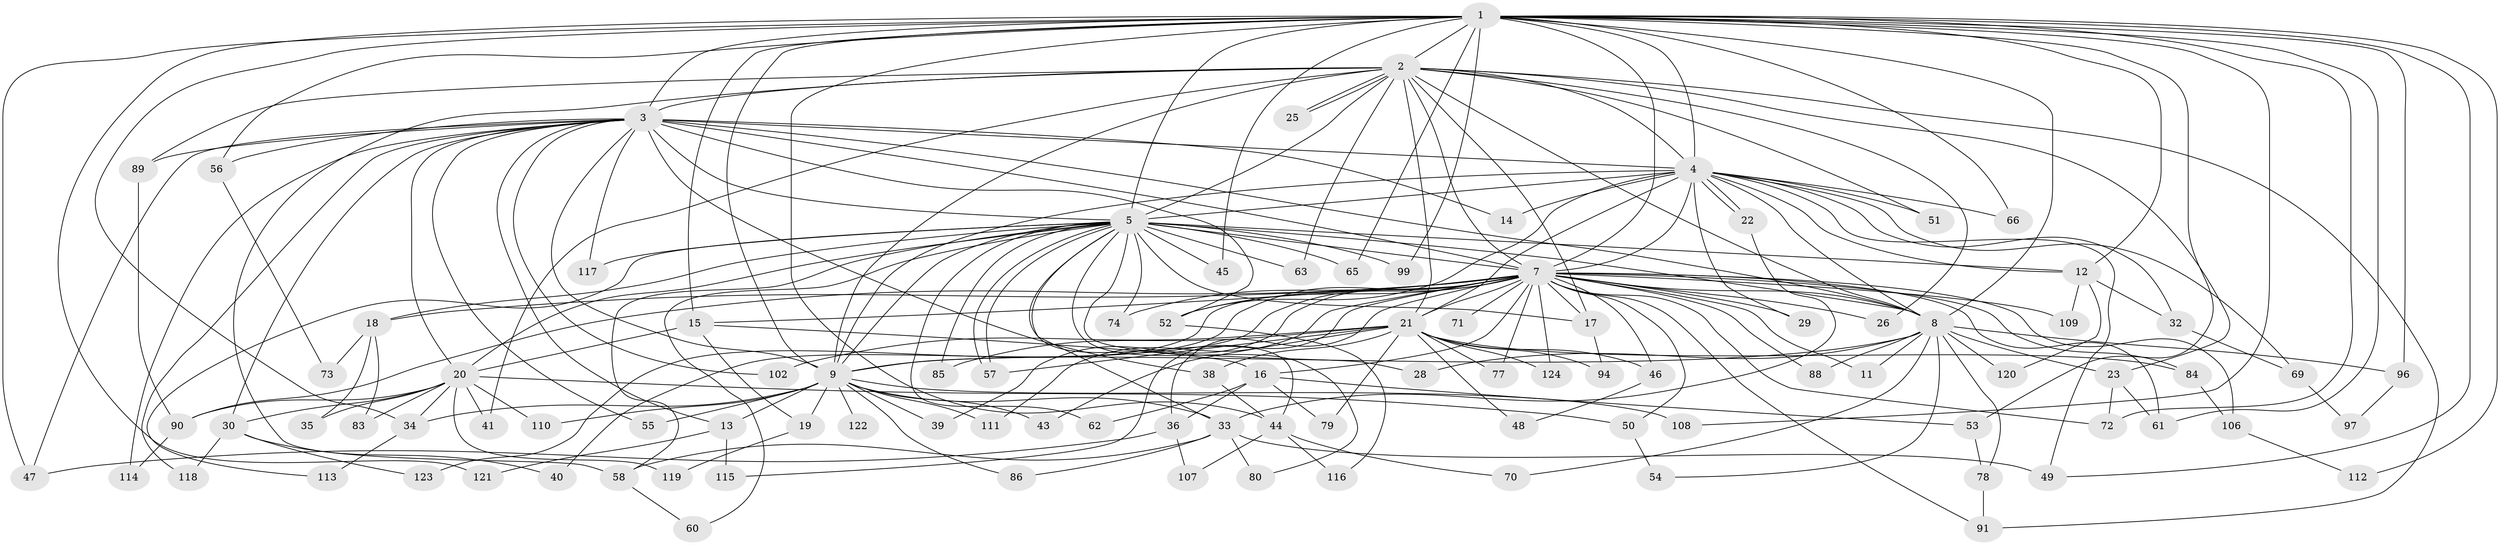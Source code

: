 // original degree distribution, {28: 0.008064516129032258, 21: 0.008064516129032258, 19: 0.016129032258064516, 22: 0.008064516129032258, 32: 0.008064516129032258, 14: 0.008064516129032258, 23: 0.016129032258064516, 27: 0.008064516129032258, 2: 0.5483870967741935, 6: 0.016129032258064516, 4: 0.056451612903225805, 5: 0.06451612903225806, 3: 0.21774193548387097, 9: 0.008064516129032258, 12: 0.008064516129032258}
// Generated by graph-tools (version 1.1) at 2025/11/02/27/25 16:11:03]
// undirected, 99 vertices, 224 edges
graph export_dot {
graph [start="1"]
  node [color=gray90,style=filled];
  1 [super="+24"];
  2 [super="+100"];
  3 [super="+6"];
  4 [super="+31"];
  5 [super="+92"];
  7 [super="+10"];
  8 [super="+105"];
  9 [super="+101"];
  11;
  12 [super="+95"];
  13;
  14;
  15;
  16;
  17 [super="+59"];
  18;
  19;
  20 [super="+27"];
  21 [super="+42"];
  22;
  23;
  25;
  26;
  28;
  29;
  30 [super="+87"];
  32;
  33 [super="+37"];
  34 [super="+67"];
  35;
  36;
  38;
  39;
  40;
  41;
  43;
  44 [super="+68"];
  45;
  46;
  47 [super="+75"];
  48;
  49 [super="+81"];
  50;
  51;
  52 [super="+76"];
  53;
  54;
  55;
  56;
  57 [super="+64"];
  58 [super="+93"];
  60;
  61 [super="+98"];
  62;
  63;
  65;
  66;
  69;
  70;
  71;
  72 [super="+82"];
  73;
  74;
  77;
  78;
  79;
  80;
  83;
  84;
  85;
  86;
  88;
  89;
  90 [super="+103"];
  91 [super="+104"];
  94;
  96;
  97;
  99;
  102;
  106;
  107;
  108;
  109;
  110;
  111;
  112;
  113;
  114;
  115;
  116;
  117;
  118;
  119;
  120;
  121;
  122;
  123;
  124;
  1 -- 2;
  1 -- 3 [weight=2];
  1 -- 4;
  1 -- 5;
  1 -- 7 [weight=2];
  1 -- 8;
  1 -- 9 [weight=2];
  1 -- 15;
  1 -- 34;
  1 -- 44;
  1 -- 45;
  1 -- 49;
  1 -- 53;
  1 -- 56;
  1 -- 61;
  1 -- 65;
  1 -- 66;
  1 -- 96;
  1 -- 99;
  1 -- 108;
  1 -- 112;
  1 -- 121;
  1 -- 12;
  1 -- 72;
  1 -- 47;
  2 -- 3 [weight=2];
  2 -- 4;
  2 -- 5;
  2 -- 7 [weight=2];
  2 -- 8;
  2 -- 9;
  2 -- 21;
  2 -- 23;
  2 -- 25;
  2 -- 25;
  2 -- 26;
  2 -- 41;
  2 -- 51;
  2 -- 58;
  2 -- 63;
  2 -- 89;
  2 -- 91;
  2 -- 17;
  3 -- 4 [weight=2];
  3 -- 5 [weight=2];
  3 -- 7 [weight=4];
  3 -- 8 [weight=2];
  3 -- 9 [weight=2];
  3 -- 13;
  3 -- 30 [weight=2];
  3 -- 38;
  3 -- 47;
  3 -- 56;
  3 -- 89;
  3 -- 102;
  3 -- 114;
  3 -- 118;
  3 -- 14;
  3 -- 52;
  3 -- 117;
  3 -- 55;
  3 -- 20;
  4 -- 5 [weight=3];
  4 -- 7 [weight=2];
  4 -- 8;
  4 -- 9;
  4 -- 12;
  4 -- 14;
  4 -- 22;
  4 -- 22;
  4 -- 29;
  4 -- 32;
  4 -- 51;
  4 -- 66;
  4 -- 69;
  4 -- 21;
  4 -- 52;
  4 -- 49;
  5 -- 7 [weight=2];
  5 -- 8 [weight=2];
  5 -- 9;
  5 -- 12;
  5 -- 17;
  5 -- 18;
  5 -- 20;
  5 -- 28;
  5 -- 33;
  5 -- 45;
  5 -- 57;
  5 -- 57;
  5 -- 60;
  5 -- 62;
  5 -- 63;
  5 -- 65;
  5 -- 74;
  5 -- 80;
  5 -- 85;
  5 -- 99;
  5 -- 113;
  5 -- 117;
  5 -- 44;
  5 -- 58;
  7 -- 8 [weight=2];
  7 -- 9 [weight=3];
  7 -- 15;
  7 -- 16;
  7 -- 18;
  7 -- 21;
  7 -- 36;
  7 -- 40;
  7 -- 46;
  7 -- 50;
  7 -- 71 [weight=2];
  7 -- 84;
  7 -- 88;
  7 -- 109;
  7 -- 124;
  7 -- 72;
  7 -- 74;
  7 -- 11;
  7 -- 77;
  7 -- 17 [weight=2];
  7 -- 90;
  7 -- 91;
  7 -- 26;
  7 -- 29;
  7 -- 39;
  7 -- 106;
  7 -- 111;
  7 -- 115;
  7 -- 52;
  7 -- 123;
  7 -- 61;
  8 -- 9;
  8 -- 11;
  8 -- 23;
  8 -- 28;
  8 -- 54;
  8 -- 70;
  8 -- 78;
  8 -- 88;
  8 -- 96;
  8 -- 120;
  9 -- 13;
  9 -- 19;
  9 -- 33;
  9 -- 34;
  9 -- 39;
  9 -- 43;
  9 -- 55;
  9 -- 86;
  9 -- 108;
  9 -- 110;
  9 -- 111;
  9 -- 122 [weight=2];
  12 -- 32;
  12 -- 109;
  12 -- 120;
  13 -- 115;
  13 -- 121;
  15 -- 16;
  15 -- 19;
  15 -- 20;
  16 -- 36;
  16 -- 53;
  16 -- 62;
  16 -- 79;
  17 -- 94;
  18 -- 35;
  18 -- 73;
  18 -- 83;
  19 -- 119;
  20 -- 30;
  20 -- 41;
  20 -- 50;
  20 -- 83;
  20 -- 110;
  20 -- 35;
  20 -- 119;
  20 -- 90;
  20 -- 34;
  21 -- 38;
  21 -- 43;
  21 -- 48;
  21 -- 77;
  21 -- 84;
  21 -- 85;
  21 -- 94;
  21 -- 102;
  21 -- 124;
  21 -- 57;
  21 -- 46;
  21 -- 79;
  22 -- 33;
  23 -- 61;
  23 -- 72;
  30 -- 40;
  30 -- 123;
  30 -- 118;
  32 -- 69;
  33 -- 58;
  33 -- 86;
  33 -- 80;
  33 -- 49;
  34 -- 113;
  36 -- 47;
  36 -- 107;
  38 -- 44;
  44 -- 107;
  44 -- 116;
  44 -- 70;
  46 -- 48;
  50 -- 54;
  52 -- 116;
  53 -- 78;
  56 -- 73;
  58 -- 60;
  69 -- 97;
  78 -- 91;
  84 -- 106;
  89 -- 90;
  90 -- 114;
  96 -- 97;
  106 -- 112;
}
